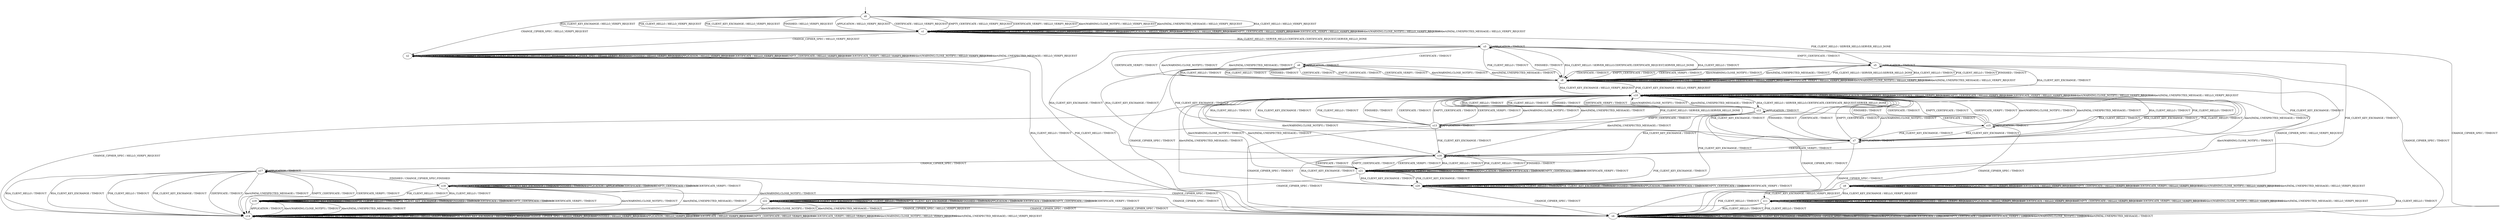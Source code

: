 digraph h9 {
s0 [label="s0"];
s1 [label="s1"];
s2 [label="s2"];
s3 [label="s3"];
s4 [label="s4"];
s5 [label="s5"];
s6 [label="s6"];
s7 [label="s7"];
s8 [label="s8"];
s9 [label="s9"];
s10 [label="s10"];
s11 [label="s11"];
s12 [label="s12"];
s13 [label="s13"];
s14 [label="s14"];
s15 [label="s15"];
s16 [label="s16"];
s17 [label="s17"];
s18 [label="s18"];
s19 [label="s19"];
s20 [label="s20"];
s21 [label="s21"];
s22 [label="s22"];
s0 -> s1 [label="RSA_CLIENT_HELLO / HELLO_VERIFY_REQUEST"];
s0 -> s1 [label="RSA_CLIENT_KEY_EXCHANGE / HELLO_VERIFY_REQUEST"];
s0 -> s1 [label="PSK_CLIENT_HELLO / HELLO_VERIFY_REQUEST"];
s0 -> s1 [label="PSK_CLIENT_KEY_EXCHANGE / HELLO_VERIFY_REQUEST"];
s0 -> s2 [label="CHANGE_CIPHER_SPEC / HELLO_VERIFY_REQUEST"];
s0 -> s1 [label="FINISHED / HELLO_VERIFY_REQUEST"];
s0 -> s1 [label="APPLICATION / HELLO_VERIFY_REQUEST"];
s0 -> s1 [label="CERTIFICATE / HELLO_VERIFY_REQUEST"];
s0 -> s1 [label="EMPTY_CERTIFICATE / HELLO_VERIFY_REQUEST"];
s0 -> s1 [label="CERTIFICATE_VERIFY / HELLO_VERIFY_REQUEST"];
s0 -> s1 [label="Alert(WARNING,CLOSE_NOTIFY) / HELLO_VERIFY_REQUEST"];
s0 -> s1 [label="Alert(FATAL,UNEXPECTED_MESSAGE) / HELLO_VERIFY_REQUEST"];
s1 -> s3 [label="RSA_CLIENT_HELLO / SERVER_HELLO,CERTIFICATE,CERTIFICATE_REQUEST,SERVER_HELLO_DONE"];
s1 -> s1 [label="RSA_CLIENT_KEY_EXCHANGE / HELLO_VERIFY_REQUEST"];
s1 -> s5 [label="PSK_CLIENT_HELLO / SERVER_HELLO,SERVER_HELLO_DONE"];
s1 -> s1 [label="PSK_CLIENT_KEY_EXCHANGE / HELLO_VERIFY_REQUEST"];
s1 -> s2 [label="CHANGE_CIPHER_SPEC / HELLO_VERIFY_REQUEST"];
s1 -> s1 [label="FINISHED / HELLO_VERIFY_REQUEST"];
s1 -> s1 [label="APPLICATION / HELLO_VERIFY_REQUEST"];
s1 -> s1 [label="CERTIFICATE / HELLO_VERIFY_REQUEST"];
s1 -> s1 [label="EMPTY_CERTIFICATE / HELLO_VERIFY_REQUEST"];
s1 -> s1 [label="CERTIFICATE_VERIFY / HELLO_VERIFY_REQUEST"];
s1 -> s1 [label="Alert(WARNING,CLOSE_NOTIFY) / HELLO_VERIFY_REQUEST"];
s1 -> s1 [label="Alert(FATAL,UNEXPECTED_MESSAGE) / HELLO_VERIFY_REQUEST"];
s2 -> s4 [label="RSA_CLIENT_HELLO / TIMEOUT"];
s2 -> s2 [label="RSA_CLIENT_KEY_EXCHANGE / HELLO_VERIFY_REQUEST"];
s2 -> s4 [label="PSK_CLIENT_HELLO / TIMEOUT"];
s2 -> s2 [label="PSK_CLIENT_KEY_EXCHANGE / HELLO_VERIFY_REQUEST"];
s2 -> s2 [label="CHANGE_CIPHER_SPEC / HELLO_VERIFY_REQUEST"];
s2 -> s2 [label="FINISHED / HELLO_VERIFY_REQUEST"];
s2 -> s2 [label="APPLICATION / HELLO_VERIFY_REQUEST"];
s2 -> s2 [label="CERTIFICATE / HELLO_VERIFY_REQUEST"];
s2 -> s2 [label="EMPTY_CERTIFICATE / HELLO_VERIFY_REQUEST"];
s2 -> s2 [label="CERTIFICATE_VERIFY / HELLO_VERIFY_REQUEST"];
s2 -> s2 [label="Alert(WARNING,CLOSE_NOTIFY) / HELLO_VERIFY_REQUEST"];
s2 -> s2 [label="Alert(FATAL,UNEXPECTED_MESSAGE) / HELLO_VERIFY_REQUEST"];
s3 -> s8 [label="RSA_CLIENT_HELLO / TIMEOUT"];
s3 -> s16 [label="RSA_CLIENT_KEY_EXCHANGE / TIMEOUT"];
s3 -> s8 [label="PSK_CLIENT_HELLO / TIMEOUT"];
s3 -> s20 [label="PSK_CLIENT_KEY_EXCHANGE / TIMEOUT"];
s3 -> s4 [label="CHANGE_CIPHER_SPEC / TIMEOUT"];
s3 -> s8 [label="FINISHED / TIMEOUT"];
s3 -> s3 [label="APPLICATION / TIMEOUT"];
s3 -> s6 [label="CERTIFICATE / TIMEOUT"];
s3 -> s5 [label="EMPTY_CERTIFICATE / TIMEOUT"];
s3 -> s8 [label="CERTIFICATE_VERIFY / TIMEOUT"];
s3 -> s8 [label="Alert(WARNING,CLOSE_NOTIFY) / TIMEOUT"];
s3 -> s8 [label="Alert(FATAL,UNEXPECTED_MESSAGE) / TIMEOUT"];
s4 -> s4 [label="RSA_CLIENT_HELLO / TIMEOUT"];
s4 -> s4 [label="RSA_CLIENT_KEY_EXCHANGE / TIMEOUT"];
s4 -> s4 [label="PSK_CLIENT_HELLO / TIMEOUT"];
s4 -> s4 [label="PSK_CLIENT_KEY_EXCHANGE / TIMEOUT"];
s4 -> s4 [label="CHANGE_CIPHER_SPEC / TIMEOUT"];
s4 -> s4 [label="FINISHED / TIMEOUT"];
s4 -> s4 [label="APPLICATION / TIMEOUT"];
s4 -> s4 [label="CERTIFICATE / TIMEOUT"];
s4 -> s4 [label="EMPTY_CERTIFICATE / TIMEOUT"];
s4 -> s4 [label="CERTIFICATE_VERIFY / TIMEOUT"];
s4 -> s4 [label="Alert(WARNING,CLOSE_NOTIFY) / TIMEOUT"];
s4 -> s4 [label="Alert(FATAL,UNEXPECTED_MESSAGE) / TIMEOUT"];
s5 -> s8 [label="RSA_CLIENT_HELLO / TIMEOUT"];
s5 -> s10 [label="RSA_CLIENT_KEY_EXCHANGE / TIMEOUT"];
s5 -> s8 [label="PSK_CLIENT_HELLO / TIMEOUT"];
s5 -> s16 [label="PSK_CLIENT_KEY_EXCHANGE / TIMEOUT"];
s5 -> s4 [label="CHANGE_CIPHER_SPEC / TIMEOUT"];
s5 -> s8 [label="FINISHED / TIMEOUT"];
s5 -> s5 [label="APPLICATION / TIMEOUT"];
s5 -> s8 [label="CERTIFICATE / TIMEOUT"];
s5 -> s8 [label="EMPTY_CERTIFICATE / TIMEOUT"];
s5 -> s8 [label="CERTIFICATE_VERIFY / TIMEOUT"];
s5 -> s8 [label="Alert(WARNING,CLOSE_NOTIFY) / TIMEOUT"];
s5 -> s8 [label="Alert(FATAL,UNEXPECTED_MESSAGE) / TIMEOUT"];
s6 -> s8 [label="RSA_CLIENT_HELLO / TIMEOUT"];
s6 -> s7 [label="RSA_CLIENT_KEY_EXCHANGE / TIMEOUT"];
s6 -> s8 [label="PSK_CLIENT_HELLO / TIMEOUT"];
s6 -> s7 [label="PSK_CLIENT_KEY_EXCHANGE / TIMEOUT"];
s6 -> s4 [label="CHANGE_CIPHER_SPEC / TIMEOUT"];
s6 -> s8 [label="FINISHED / TIMEOUT"];
s6 -> s6 [label="APPLICATION / TIMEOUT"];
s6 -> s8 [label="CERTIFICATE / TIMEOUT"];
s6 -> s8 [label="EMPTY_CERTIFICATE / TIMEOUT"];
s6 -> s8 [label="CERTIFICATE_VERIFY / TIMEOUT"];
s6 -> s8 [label="Alert(WARNING,CLOSE_NOTIFY) / TIMEOUT"];
s6 -> s8 [label="Alert(FATAL,UNEXPECTED_MESSAGE) / TIMEOUT"];
s7 -> s10 [label="RSA_CLIENT_HELLO / TIMEOUT"];
s7 -> s10 [label="RSA_CLIENT_KEY_EXCHANGE / TIMEOUT"];
s7 -> s10 [label="PSK_CLIENT_HELLO / TIMEOUT"];
s7 -> s10 [label="PSK_CLIENT_KEY_EXCHANGE / TIMEOUT"];
s7 -> s4 [label="CHANGE_CIPHER_SPEC / TIMEOUT"];
s7 -> s10 [label="FINISHED / TIMEOUT"];
s7 -> s7 [label="APPLICATION / TIMEOUT"];
s7 -> s10 [label="CERTIFICATE / TIMEOUT"];
s7 -> s10 [label="EMPTY_CERTIFICATE / TIMEOUT"];
s7 -> s16 [label="CERTIFICATE_VERIFY / TIMEOUT"];
s7 -> s10 [label="Alert(WARNING,CLOSE_NOTIFY) / TIMEOUT"];
s7 -> s10 [label="Alert(FATAL,UNEXPECTED_MESSAGE) / TIMEOUT"];
s8 -> s3 [label="RSA_CLIENT_HELLO / SERVER_HELLO,CERTIFICATE,CERTIFICATE_REQUEST,SERVER_HELLO_DONE"];
s8 -> s10 [label="RSA_CLIENT_KEY_EXCHANGE / HELLO_VERIFY_REQUEST"];
s8 -> s5 [label="PSK_CLIENT_HELLO / SERVER_HELLO,SERVER_HELLO_DONE"];
s8 -> s10 [label="PSK_CLIENT_KEY_EXCHANGE / HELLO_VERIFY_REQUEST"];
s8 -> s9 [label="CHANGE_CIPHER_SPEC / HELLO_VERIFY_REQUEST"];
s8 -> s8 [label="FINISHED / HELLO_VERIFY_REQUEST"];
s8 -> s8 [label="APPLICATION / HELLO_VERIFY_REQUEST"];
s8 -> s8 [label="CERTIFICATE / HELLO_VERIFY_REQUEST"];
s8 -> s8 [label="EMPTY_CERTIFICATE / HELLO_VERIFY_REQUEST"];
s8 -> s8 [label="CERTIFICATE_VERIFY / HELLO_VERIFY_REQUEST"];
s8 -> s8 [label="Alert(WARNING,CLOSE_NOTIFY) / HELLO_VERIFY_REQUEST"];
s8 -> s8 [label="Alert(FATAL,UNEXPECTED_MESSAGE) / HELLO_VERIFY_REQUEST"];
s9 -> s4 [label="RSA_CLIENT_HELLO / TIMEOUT"];
s9 -> s11 [label="RSA_CLIENT_KEY_EXCHANGE / HELLO_VERIFY_REQUEST"];
s9 -> s4 [label="PSK_CLIENT_HELLO / TIMEOUT"];
s9 -> s11 [label="PSK_CLIENT_KEY_EXCHANGE / HELLO_VERIFY_REQUEST"];
s9 -> s9 [label="CHANGE_CIPHER_SPEC / HELLO_VERIFY_REQUEST"];
s9 -> s9 [label="FINISHED / HELLO_VERIFY_REQUEST"];
s9 -> s9 [label="APPLICATION / HELLO_VERIFY_REQUEST"];
s9 -> s9 [label="CERTIFICATE / HELLO_VERIFY_REQUEST"];
s9 -> s9 [label="EMPTY_CERTIFICATE / HELLO_VERIFY_REQUEST"];
s9 -> s9 [label="CERTIFICATE_VERIFY / HELLO_VERIFY_REQUEST"];
s9 -> s9 [label="Alert(WARNING,CLOSE_NOTIFY) / HELLO_VERIFY_REQUEST"];
s9 -> s9 [label="Alert(FATAL,UNEXPECTED_MESSAGE) / HELLO_VERIFY_REQUEST"];
s10 -> s12 [label="RSA_CLIENT_HELLO / SERVER_HELLO,CERTIFICATE,CERTIFICATE_REQUEST,SERVER_HELLO_DONE"];
s10 -> s10 [label="RSA_CLIENT_KEY_EXCHANGE / HELLO_VERIFY_REQUEST"];
s10 -> s13 [label="PSK_CLIENT_HELLO / SERVER_HELLO,SERVER_HELLO_DONE"];
s10 -> s10 [label="PSK_CLIENT_KEY_EXCHANGE / HELLO_VERIFY_REQUEST"];
s10 -> s14 [label="CHANGE_CIPHER_SPEC / HELLO_VERIFY_REQUEST"];
s10 -> s10 [label="FINISHED / HELLO_VERIFY_REQUEST"];
s10 -> s10 [label="APPLICATION / HELLO_VERIFY_REQUEST"];
s10 -> s10 [label="CERTIFICATE / HELLO_VERIFY_REQUEST"];
s10 -> s10 [label="EMPTY_CERTIFICATE / HELLO_VERIFY_REQUEST"];
s10 -> s10 [label="CERTIFICATE_VERIFY / HELLO_VERIFY_REQUEST"];
s10 -> s10 [label="Alert(WARNING,CLOSE_NOTIFY) / HELLO_VERIFY_REQUEST"];
s10 -> s10 [label="Alert(FATAL,UNEXPECTED_MESSAGE) / HELLO_VERIFY_REQUEST"];
s11 -> s4 [label="RSA_CLIENT_HELLO / TIMEOUT"];
s11 -> s11 [label="RSA_CLIENT_KEY_EXCHANGE / HELLO_VERIFY_REQUEST"];
s11 -> s4 [label="PSK_CLIENT_HELLO / TIMEOUT"];
s11 -> s11 [label="PSK_CLIENT_KEY_EXCHANGE / HELLO_VERIFY_REQUEST"];
s11 -> s14 [label="CHANGE_CIPHER_SPEC / HELLO_VERIFY_REQUEST"];
s11 -> s11 [label="FINISHED / HELLO_VERIFY_REQUEST"];
s11 -> s11 [label="APPLICATION / HELLO_VERIFY_REQUEST"];
s11 -> s11 [label="CERTIFICATE / HELLO_VERIFY_REQUEST"];
s11 -> s11 [label="EMPTY_CERTIFICATE / HELLO_VERIFY_REQUEST"];
s11 -> s11 [label="CERTIFICATE_VERIFY / HELLO_VERIFY_REQUEST"];
s11 -> s11 [label="Alert(WARNING,CLOSE_NOTIFY) / HELLO_VERIFY_REQUEST"];
s11 -> s11 [label="Alert(FATAL,UNEXPECTED_MESSAGE) / HELLO_VERIFY_REQUEST"];
s12 -> s10 [label="RSA_CLIENT_HELLO / TIMEOUT"];
s12 -> s16 [label="RSA_CLIENT_KEY_EXCHANGE / TIMEOUT"];
s12 -> s10 [label="PSK_CLIENT_HELLO / TIMEOUT"];
s12 -> s20 [label="PSK_CLIENT_KEY_EXCHANGE / TIMEOUT"];
s12 -> s4 [label="CHANGE_CIPHER_SPEC / TIMEOUT"];
s12 -> s10 [label="FINISHED / TIMEOUT"];
s12 -> s12 [label="APPLICATION / TIMEOUT"];
s12 -> s15 [label="CERTIFICATE / TIMEOUT"];
s12 -> s13 [label="EMPTY_CERTIFICATE / TIMEOUT"];
s12 -> s10 [label="CERTIFICATE_VERIFY / TIMEOUT"];
s12 -> s10 [label="Alert(WARNING,CLOSE_NOTIFY) / TIMEOUT"];
s12 -> s10 [label="Alert(FATAL,UNEXPECTED_MESSAGE) / TIMEOUT"];
s13 -> s10 [label="RSA_CLIENT_HELLO / TIMEOUT"];
s13 -> s10 [label="RSA_CLIENT_KEY_EXCHANGE / TIMEOUT"];
s13 -> s10 [label="PSK_CLIENT_HELLO / TIMEOUT"];
s13 -> s16 [label="PSK_CLIENT_KEY_EXCHANGE / TIMEOUT"];
s13 -> s4 [label="CHANGE_CIPHER_SPEC / TIMEOUT"];
s13 -> s10 [label="FINISHED / TIMEOUT"];
s13 -> s13 [label="APPLICATION / TIMEOUT"];
s13 -> s10 [label="CERTIFICATE / TIMEOUT"];
s13 -> s10 [label="EMPTY_CERTIFICATE / TIMEOUT"];
s13 -> s10 [label="CERTIFICATE_VERIFY / TIMEOUT"];
s13 -> s10 [label="Alert(WARNING,CLOSE_NOTIFY) / TIMEOUT"];
s13 -> s10 [label="Alert(FATAL,UNEXPECTED_MESSAGE) / TIMEOUT"];
s14 -> s14 [label="RSA_CLIENT_HELLO / HELLO_VERIFY_REQUEST"];
s14 -> s14 [label="RSA_CLIENT_KEY_EXCHANGE / HELLO_VERIFY_REQUEST"];
s14 -> s14 [label="PSK_CLIENT_HELLO / HELLO_VERIFY_REQUEST"];
s14 -> s14 [label="PSK_CLIENT_KEY_EXCHANGE / HELLO_VERIFY_REQUEST"];
s14 -> s14 [label="CHANGE_CIPHER_SPEC / HELLO_VERIFY_REQUEST"];
s14 -> s14 [label="FINISHED / HELLO_VERIFY_REQUEST"];
s14 -> s14 [label="APPLICATION / HELLO_VERIFY_REQUEST"];
s14 -> s14 [label="CERTIFICATE / HELLO_VERIFY_REQUEST"];
s14 -> s14 [label="EMPTY_CERTIFICATE / HELLO_VERIFY_REQUEST"];
s14 -> s14 [label="CERTIFICATE_VERIFY / HELLO_VERIFY_REQUEST"];
s14 -> s14 [label="Alert(WARNING,CLOSE_NOTIFY) / HELLO_VERIFY_REQUEST"];
s14 -> s14 [label="Alert(FATAL,UNEXPECTED_MESSAGE) / HELLO_VERIFY_REQUEST"];
s15 -> s10 [label="RSA_CLIENT_HELLO / TIMEOUT"];
s15 -> s7 [label="RSA_CLIENT_KEY_EXCHANGE / TIMEOUT"];
s15 -> s10 [label="PSK_CLIENT_HELLO / TIMEOUT"];
s15 -> s7 [label="PSK_CLIENT_KEY_EXCHANGE / TIMEOUT"];
s15 -> s4 [label="CHANGE_CIPHER_SPEC / TIMEOUT"];
s15 -> s10 [label="FINISHED / TIMEOUT"];
s15 -> s15 [label="APPLICATION / TIMEOUT"];
s15 -> s10 [label="CERTIFICATE / TIMEOUT"];
s15 -> s10 [label="EMPTY_CERTIFICATE / TIMEOUT"];
s15 -> s10 [label="CERTIFICATE_VERIFY / TIMEOUT"];
s15 -> s10 [label="Alert(WARNING,CLOSE_NOTIFY) / TIMEOUT"];
s15 -> s10 [label="Alert(FATAL,UNEXPECTED_MESSAGE) / TIMEOUT"];
s16 -> s21 [label="RSA_CLIENT_HELLO / TIMEOUT"];
s16 -> s20 [label="RSA_CLIENT_KEY_EXCHANGE / TIMEOUT"];
s16 -> s21 [label="PSK_CLIENT_HELLO / TIMEOUT"];
s16 -> s20 [label="PSK_CLIENT_KEY_EXCHANGE / TIMEOUT"];
s16 -> s17 [label="CHANGE_CIPHER_SPEC / TIMEOUT"];
s16 -> s21 [label="FINISHED / TIMEOUT"];
s16 -> s16 [label="APPLICATION / TIMEOUT"];
s16 -> s21 [label="CERTIFICATE / TIMEOUT"];
s16 -> s21 [label="EMPTY_CERTIFICATE / TIMEOUT"];
s16 -> s21 [label="CERTIFICATE_VERIFY / TIMEOUT"];
s16 -> s10 [label="Alert(WARNING,CLOSE_NOTIFY) / TIMEOUT"];
s16 -> s10 [label="Alert(FATAL,UNEXPECTED_MESSAGE) / TIMEOUT"];
s17 -> s14 [label="RSA_CLIENT_HELLO / TIMEOUT"];
s17 -> s14 [label="RSA_CLIENT_KEY_EXCHANGE / TIMEOUT"];
s17 -> s14 [label="PSK_CLIENT_HELLO / TIMEOUT"];
s17 -> s14 [label="PSK_CLIENT_KEY_EXCHANGE / TIMEOUT"];
s17 -> s4 [label="CHANGE_CIPHER_SPEC / TIMEOUT"];
s17 -> s18 [label="FINISHED / CHANGE_CIPHER_SPEC,FINISHED"];
s17 -> s17 [label="APPLICATION / TIMEOUT"];
s17 -> s14 [label="CERTIFICATE / TIMEOUT"];
s17 -> s14 [label="EMPTY_CERTIFICATE / TIMEOUT"];
s17 -> s14 [label="CERTIFICATE_VERIFY / TIMEOUT"];
s17 -> s14 [label="Alert(WARNING,CLOSE_NOTIFY) / TIMEOUT"];
s17 -> s14 [label="Alert(FATAL,UNEXPECTED_MESSAGE) / TIMEOUT"];
s18 -> s19 [label="RSA_CLIENT_HELLO / TIMEOUT"];
s18 -> s18 [label="RSA_CLIENT_KEY_EXCHANGE / TIMEOUT"];
s18 -> s19 [label="PSK_CLIENT_HELLO / TIMEOUT"];
s18 -> s18 [label="PSK_CLIENT_KEY_EXCHANGE / TIMEOUT"];
s18 -> s4 [label="CHANGE_CIPHER_SPEC / TIMEOUT"];
s18 -> s18 [label="FINISHED / TIMEOUT"];
s18 -> s18 [label="APPLICATION / APPLICATION"];
s18 -> s18 [label="CERTIFICATE / TIMEOUT"];
s18 -> s18 [label="EMPTY_CERTIFICATE / TIMEOUT"];
s18 -> s18 [label="CERTIFICATE_VERIFY / TIMEOUT"];
s18 -> s14 [label="Alert(WARNING,CLOSE_NOTIFY) / TIMEOUT"];
s18 -> s14 [label="Alert(FATAL,UNEXPECTED_MESSAGE) / TIMEOUT"];
s19 -> s19 [label="RSA_CLIENT_HELLO / TIMEOUT"];
s19 -> s19 [label="RSA_CLIENT_KEY_EXCHANGE / TIMEOUT"];
s19 -> s19 [label="PSK_CLIENT_HELLO / TIMEOUT"];
s19 -> s19 [label="PSK_CLIENT_KEY_EXCHANGE / TIMEOUT"];
s19 -> s4 [label="CHANGE_CIPHER_SPEC / TIMEOUT"];
s19 -> s19 [label="FINISHED / TIMEOUT"];
s19 -> s14 [label="APPLICATION / TIMEOUT"];
s19 -> s19 [label="CERTIFICATE / TIMEOUT"];
s19 -> s19 [label="EMPTY_CERTIFICATE / TIMEOUT"];
s19 -> s19 [label="CERTIFICATE_VERIFY / TIMEOUT"];
s19 -> s14 [label="Alert(WARNING,CLOSE_NOTIFY) / TIMEOUT"];
s19 -> s14 [label="Alert(FATAL,UNEXPECTED_MESSAGE) / TIMEOUT"];
s20 -> s20 [label="RSA_CLIENT_HELLO / TIMEOUT"];
s20 -> s20 [label="RSA_CLIENT_KEY_EXCHANGE / TIMEOUT"];
s20 -> s20 [label="PSK_CLIENT_HELLO / TIMEOUT"];
s20 -> s20 [label="PSK_CLIENT_KEY_EXCHANGE / TIMEOUT"];
s20 -> s4 [label="CHANGE_CIPHER_SPEC / TIMEOUT"];
s20 -> s20 [label="FINISHED / TIMEOUT"];
s20 -> s20 [label="APPLICATION / TIMEOUT"];
s20 -> s20 [label="CERTIFICATE / TIMEOUT"];
s20 -> s20 [label="EMPTY_CERTIFICATE / TIMEOUT"];
s20 -> s20 [label="CERTIFICATE_VERIFY / TIMEOUT"];
s20 -> s10 [label="Alert(WARNING,CLOSE_NOTIFY) / TIMEOUT"];
s20 -> s10 [label="Alert(FATAL,UNEXPECTED_MESSAGE) / TIMEOUT"];
s21 -> s21 [label="RSA_CLIENT_HELLO / TIMEOUT"];
s21 -> s20 [label="RSA_CLIENT_KEY_EXCHANGE / TIMEOUT"];
s21 -> s21 [label="PSK_CLIENT_HELLO / TIMEOUT"];
s21 -> s20 [label="PSK_CLIENT_KEY_EXCHANGE / TIMEOUT"];
s21 -> s22 [label="CHANGE_CIPHER_SPEC / TIMEOUT"];
s21 -> s21 [label="FINISHED / TIMEOUT"];
s21 -> s21 [label="APPLICATION / TIMEOUT"];
s21 -> s21 [label="CERTIFICATE / TIMEOUT"];
s21 -> s21 [label="EMPTY_CERTIFICATE / TIMEOUT"];
s21 -> s21 [label="CERTIFICATE_VERIFY / TIMEOUT"];
s21 -> s10 [label="Alert(WARNING,CLOSE_NOTIFY) / TIMEOUT"];
s21 -> s10 [label="Alert(FATAL,UNEXPECTED_MESSAGE) / TIMEOUT"];
s22 -> s22 [label="RSA_CLIENT_HELLO / TIMEOUT"];
s22 -> s22 [label="RSA_CLIENT_KEY_EXCHANGE / TIMEOUT"];
s22 -> s22 [label="PSK_CLIENT_HELLO / TIMEOUT"];
s22 -> s22 [label="PSK_CLIENT_KEY_EXCHANGE / TIMEOUT"];
s22 -> s4 [label="CHANGE_CIPHER_SPEC / TIMEOUT"];
s22 -> s22 [label="FINISHED / TIMEOUT"];
s22 -> s22 [label="APPLICATION / TIMEOUT"];
s22 -> s22 [label="CERTIFICATE / TIMEOUT"];
s22 -> s22 [label="EMPTY_CERTIFICATE / TIMEOUT"];
s22 -> s22 [label="CERTIFICATE_VERIFY / TIMEOUT"];
s22 -> s14 [label="Alert(WARNING,CLOSE_NOTIFY) / TIMEOUT"];
s22 -> s14 [label="Alert(FATAL,UNEXPECTED_MESSAGE) / TIMEOUT"];
__start0 [shape=none, label=""];
__start0 -> s0 [label=""];
}
